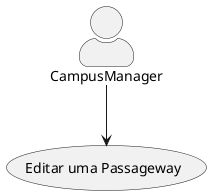 @startuml
skinparam actorStyle awesome
:CampusManager: --> (Use)

"Editar uma Passageway" as (Use)

@enduml
